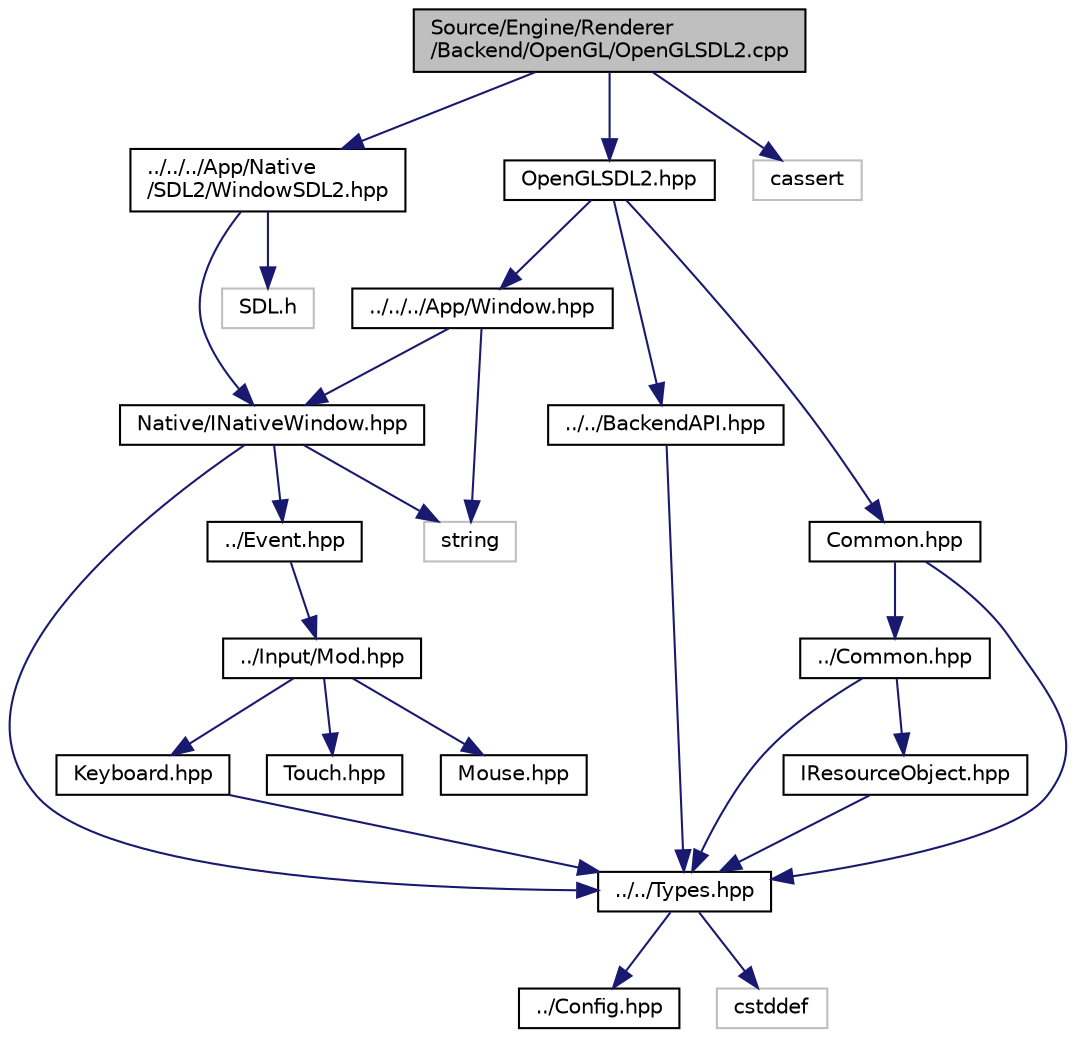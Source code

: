 digraph "Source/Engine/Renderer/Backend/OpenGL/OpenGLSDL2.cpp"
{
  edge [fontname="Helvetica",fontsize="10",labelfontname="Helvetica",labelfontsize="10"];
  node [fontname="Helvetica",fontsize="10",shape=record];
  Node0 [label="Source/Engine/Renderer\l/Backend/OpenGL/OpenGLSDL2.cpp",height=0.2,width=0.4,color="black", fillcolor="grey75", style="filled", fontcolor="black"];
  Node0 -> Node1 [color="midnightblue",fontsize="10",style="solid",fontname="Helvetica"];
  Node1 [label="OpenGLSDL2.hpp",height=0.2,width=0.4,color="black", fillcolor="white", style="filled",URL="$OpenGLSDL2_8hpp.html"];
  Node1 -> Node2 [color="midnightblue",fontsize="10",style="solid",fontname="Helvetica"];
  Node2 [label="../../../App/Window.hpp",height=0.2,width=0.4,color="black", fillcolor="white", style="filled",URL="$Window_8hpp.html"];
  Node2 -> Node3 [color="midnightblue",fontsize="10",style="solid",fontname="Helvetica"];
  Node3 [label="string",height=0.2,width=0.4,color="grey75", fillcolor="white", style="filled"];
  Node2 -> Node4 [color="midnightblue",fontsize="10",style="solid",fontname="Helvetica"];
  Node4 [label="Native/INativeWindow.hpp",height=0.2,width=0.4,color="black", fillcolor="white", style="filled",URL="$INativeWindow_8hpp.html"];
  Node4 -> Node5 [color="midnightblue",fontsize="10",style="solid",fontname="Helvetica"];
  Node5 [label="../../Types.hpp",height=0.2,width=0.4,color="black", fillcolor="white", style="filled",URL="$Types_8hpp.html"];
  Node5 -> Node6 [color="midnightblue",fontsize="10",style="solid",fontname="Helvetica"];
  Node6 [label="../Config.hpp",height=0.2,width=0.4,color="black", fillcolor="white", style="filled",URL="$Config_8hpp.html"];
  Node5 -> Node7 [color="midnightblue",fontsize="10",style="solid",fontname="Helvetica"];
  Node7 [label="cstddef",height=0.2,width=0.4,color="grey75", fillcolor="white", style="filled"];
  Node4 -> Node8 [color="midnightblue",fontsize="10",style="solid",fontname="Helvetica"];
  Node8 [label="../Event.hpp",height=0.2,width=0.4,color="black", fillcolor="white", style="filled",URL="$Event_8hpp.html"];
  Node8 -> Node9 [color="midnightblue",fontsize="10",style="solid",fontname="Helvetica"];
  Node9 [label="../Input/Mod.hpp",height=0.2,width=0.4,color="black", fillcolor="white", style="filled",URL="$Input_2Mod_8hpp.html"];
  Node9 -> Node10 [color="midnightblue",fontsize="10",style="solid",fontname="Helvetica"];
  Node10 [label="Mouse.hpp",height=0.2,width=0.4,color="black", fillcolor="white", style="filled",URL="$Mouse_8hpp.html"];
  Node9 -> Node11 [color="midnightblue",fontsize="10",style="solid",fontname="Helvetica"];
  Node11 [label="Keyboard.hpp",height=0.2,width=0.4,color="black", fillcolor="white", style="filled",URL="$Keyboard_8hpp.html"];
  Node11 -> Node5 [color="midnightblue",fontsize="10",style="solid",fontname="Helvetica"];
  Node9 -> Node12 [color="midnightblue",fontsize="10",style="solid",fontname="Helvetica"];
  Node12 [label="Touch.hpp",height=0.2,width=0.4,color="black", fillcolor="white", style="filled",URL="$Touch_8hpp.html"];
  Node4 -> Node3 [color="midnightblue",fontsize="10",style="solid",fontname="Helvetica"];
  Node1 -> Node13 [color="midnightblue",fontsize="10",style="solid",fontname="Helvetica"];
  Node13 [label="../../BackendAPI.hpp",height=0.2,width=0.4,color="black", fillcolor="white", style="filled",URL="$BackendAPI_8hpp.html"];
  Node13 -> Node5 [color="midnightblue",fontsize="10",style="solid",fontname="Helvetica"];
  Node1 -> Node14 [color="midnightblue",fontsize="10",style="solid",fontname="Helvetica"];
  Node14 [label="Common.hpp",height=0.2,width=0.4,color="black", fillcolor="white", style="filled",URL="$Renderer_2Backend_2OpenGL_2Common_8hpp.html"];
  Node14 -> Node5 [color="midnightblue",fontsize="10",style="solid",fontname="Helvetica"];
  Node14 -> Node15 [color="midnightblue",fontsize="10",style="solid",fontname="Helvetica"];
  Node15 [label="../Common.hpp",height=0.2,width=0.4,color="black", fillcolor="white", style="filled",URL="$Renderer_2Backend_2Common_8hpp.html"];
  Node15 -> Node5 [color="midnightblue",fontsize="10",style="solid",fontname="Helvetica"];
  Node15 -> Node16 [color="midnightblue",fontsize="10",style="solid",fontname="Helvetica"];
  Node16 [label="IResourceObject.hpp",height=0.2,width=0.4,color="black", fillcolor="white", style="filled",URL="$IResourceObject_8hpp.html"];
  Node16 -> Node5 [color="midnightblue",fontsize="10",style="solid",fontname="Helvetica"];
  Node0 -> Node17 [color="midnightblue",fontsize="10",style="solid",fontname="Helvetica"];
  Node17 [label="../../../App/Native\l/SDL2/WindowSDL2.hpp",height=0.2,width=0.4,color="black", fillcolor="white", style="filled",URL="$WindowSDL2_8hpp.html"];
  Node17 -> Node4 [color="midnightblue",fontsize="10",style="solid",fontname="Helvetica"];
  Node17 -> Node18 [color="midnightblue",fontsize="10",style="solid",fontname="Helvetica"];
  Node18 [label="SDL.h",height=0.2,width=0.4,color="grey75", fillcolor="white", style="filled"];
  Node0 -> Node19 [color="midnightblue",fontsize="10",style="solid",fontname="Helvetica"];
  Node19 [label="cassert",height=0.2,width=0.4,color="grey75", fillcolor="white", style="filled"];
}
